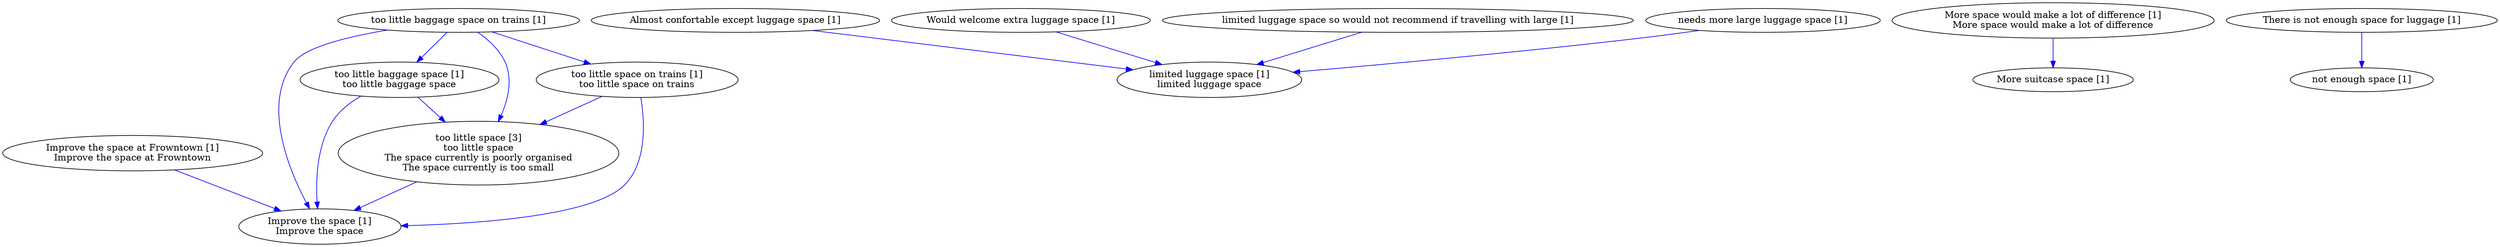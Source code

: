 digraph collapsedGraph {
"too little space [3]\ntoo little space\nThe space currently is poorly organised\nThe space currently is too small""Almost confortable except luggage space [1]""Improve the space at Frowntown [1]\nImprove the space at Frowntown""Improve the space [1]\nImprove the space""More space would make a lot of difference [1]\nMore space would make a lot of difference""More suitcase space [1]""There is not enough space for luggage [1]""Would welcome extra luggage space [1]""limited luggage space so would not recommend if travelling with large [1]""limited luggage space [1]\nlimited luggage space""needs more large luggage space [1]""not enough space [1]""too little baggage space on trains [1]""too little baggage space [1]\ntoo little baggage space""too little space on trains [1]\ntoo little space on trains""There is not enough space for luggage [1]" -> "not enough space [1]" [color=blue]
"too little baggage space on trains [1]" -> "too little space [3]\ntoo little space\nThe space currently is poorly organised\nThe space currently is too small" [color=blue]
"too little baggage space on trains [1]" -> "Improve the space [1]\nImprove the space" [color=blue]
"too little baggage space [1]\ntoo little baggage space" -> "too little space [3]\ntoo little space\nThe space currently is poorly organised\nThe space currently is too small" [color=blue]
"too little baggage space [1]\ntoo little baggage space" -> "Improve the space [1]\nImprove the space" [color=blue]
"too little space on trains [1]\ntoo little space on trains" -> "too little space [3]\ntoo little space\nThe space currently is poorly organised\nThe space currently is too small" [color=blue]
"too little space on trains [1]\ntoo little space on trains" -> "Improve the space [1]\nImprove the space" [color=blue]
"More space would make a lot of difference [1]\nMore space would make a lot of difference" -> "More suitcase space [1]" [color=blue]
"Would welcome extra luggage space [1]" -> "limited luggage space [1]\nlimited luggage space" [color=blue]
"too little space [3]\ntoo little space\nThe space currently is poorly organised\nThe space currently is too small" -> "Improve the space [1]\nImprove the space" [color=blue]
"needs more large luggage space [1]" -> "limited luggage space [1]\nlimited luggage space" [color=blue]
"Almost confortable except luggage space [1]" -> "limited luggage space [1]\nlimited luggage space" [color=blue]
"Improve the space at Frowntown [1]\nImprove the space at Frowntown" -> "Improve the space [1]\nImprove the space" [color=blue]
"limited luggage space so would not recommend if travelling with large [1]" -> "limited luggage space [1]\nlimited luggage space" [color=blue]
"too little baggage space on trains [1]" -> "too little baggage space [1]\ntoo little baggage space" [color=blue]
"too little baggage space on trains [1]" -> "too little space on trains [1]\ntoo little space on trains" [color=blue]
}